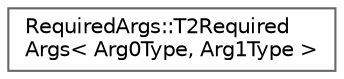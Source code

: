 digraph "Graphical Class Hierarchy"
{
 // INTERACTIVE_SVG=YES
 // LATEX_PDF_SIZE
  bgcolor="transparent";
  edge [fontname=Helvetica,fontsize=10,labelfontname=Helvetica,labelfontsize=10];
  node [fontname=Helvetica,fontsize=10,shape=box,height=0.2,width=0.4];
  rankdir="LR";
  Node0 [id="Node000000",label="RequiredArgs::T2Required\lArgs\< Arg0Type, Arg1Type \>",height=0.2,width=0.4,color="grey40", fillcolor="white", style="filled",URL="$d7/da0/structRequiredArgs_1_1T2RequiredArgs.html",tooltip=" "];
}
